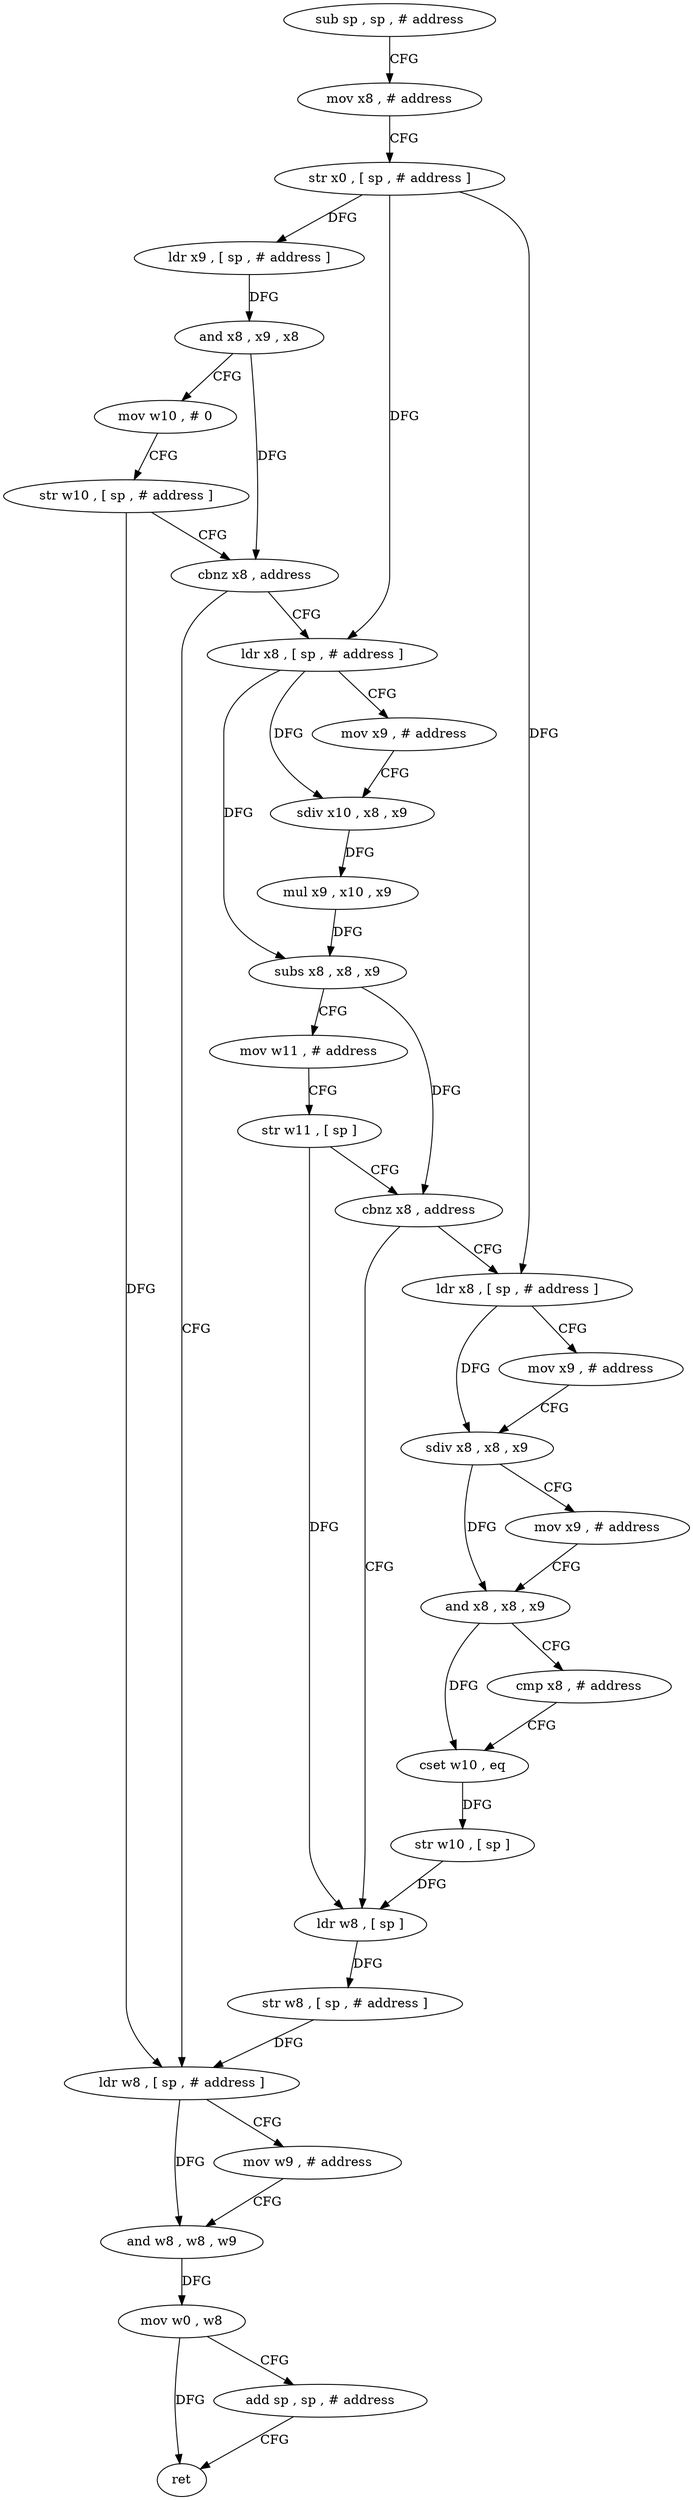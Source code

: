 digraph "func" {
"4386504" [label = "sub sp , sp , # address" ]
"4386508" [label = "mov x8 , # address" ]
"4386512" [label = "str x0 , [ sp , # address ]" ]
"4386516" [label = "ldr x9 , [ sp , # address ]" ]
"4386520" [label = "and x8 , x9 , x8" ]
"4386524" [label = "mov w10 , # 0" ]
"4386528" [label = "str w10 , [ sp , # address ]" ]
"4386532" [label = "cbnz x8 , address" ]
"4386608" [label = "ldr w8 , [ sp , # address ]" ]
"4386536" [label = "ldr x8 , [ sp , # address ]" ]
"4386612" [label = "mov w9 , # address" ]
"4386616" [label = "and w8 , w8 , w9" ]
"4386620" [label = "mov w0 , w8" ]
"4386624" [label = "add sp , sp , # address" ]
"4386628" [label = "ret" ]
"4386540" [label = "mov x9 , # address" ]
"4386544" [label = "sdiv x10 , x8 , x9" ]
"4386548" [label = "mul x9 , x10 , x9" ]
"4386552" [label = "subs x8 , x8 , x9" ]
"4386556" [label = "mov w11 , # address" ]
"4386560" [label = "str w11 , [ sp ]" ]
"4386564" [label = "cbnz x8 , address" ]
"4386600" [label = "ldr w8 , [ sp ]" ]
"4386568" [label = "ldr x8 , [ sp , # address ]" ]
"4386604" [label = "str w8 , [ sp , # address ]" ]
"4386572" [label = "mov x9 , # address" ]
"4386576" [label = "sdiv x8 , x8 , x9" ]
"4386580" [label = "mov x9 , # address" ]
"4386584" [label = "and x8 , x8 , x9" ]
"4386588" [label = "cmp x8 , # address" ]
"4386592" [label = "cset w10 , eq" ]
"4386596" [label = "str w10 , [ sp ]" ]
"4386504" -> "4386508" [ label = "CFG" ]
"4386508" -> "4386512" [ label = "CFG" ]
"4386512" -> "4386516" [ label = "DFG" ]
"4386512" -> "4386536" [ label = "DFG" ]
"4386512" -> "4386568" [ label = "DFG" ]
"4386516" -> "4386520" [ label = "DFG" ]
"4386520" -> "4386524" [ label = "CFG" ]
"4386520" -> "4386532" [ label = "DFG" ]
"4386524" -> "4386528" [ label = "CFG" ]
"4386528" -> "4386532" [ label = "CFG" ]
"4386528" -> "4386608" [ label = "DFG" ]
"4386532" -> "4386608" [ label = "CFG" ]
"4386532" -> "4386536" [ label = "CFG" ]
"4386608" -> "4386612" [ label = "CFG" ]
"4386608" -> "4386616" [ label = "DFG" ]
"4386536" -> "4386540" [ label = "CFG" ]
"4386536" -> "4386544" [ label = "DFG" ]
"4386536" -> "4386552" [ label = "DFG" ]
"4386612" -> "4386616" [ label = "CFG" ]
"4386616" -> "4386620" [ label = "DFG" ]
"4386620" -> "4386624" [ label = "CFG" ]
"4386620" -> "4386628" [ label = "DFG" ]
"4386624" -> "4386628" [ label = "CFG" ]
"4386540" -> "4386544" [ label = "CFG" ]
"4386544" -> "4386548" [ label = "DFG" ]
"4386548" -> "4386552" [ label = "DFG" ]
"4386552" -> "4386556" [ label = "CFG" ]
"4386552" -> "4386564" [ label = "DFG" ]
"4386556" -> "4386560" [ label = "CFG" ]
"4386560" -> "4386564" [ label = "CFG" ]
"4386560" -> "4386600" [ label = "DFG" ]
"4386564" -> "4386600" [ label = "CFG" ]
"4386564" -> "4386568" [ label = "CFG" ]
"4386600" -> "4386604" [ label = "DFG" ]
"4386568" -> "4386572" [ label = "CFG" ]
"4386568" -> "4386576" [ label = "DFG" ]
"4386604" -> "4386608" [ label = "DFG" ]
"4386572" -> "4386576" [ label = "CFG" ]
"4386576" -> "4386580" [ label = "CFG" ]
"4386576" -> "4386584" [ label = "DFG" ]
"4386580" -> "4386584" [ label = "CFG" ]
"4386584" -> "4386588" [ label = "CFG" ]
"4386584" -> "4386592" [ label = "DFG" ]
"4386588" -> "4386592" [ label = "CFG" ]
"4386592" -> "4386596" [ label = "DFG" ]
"4386596" -> "4386600" [ label = "DFG" ]
}
